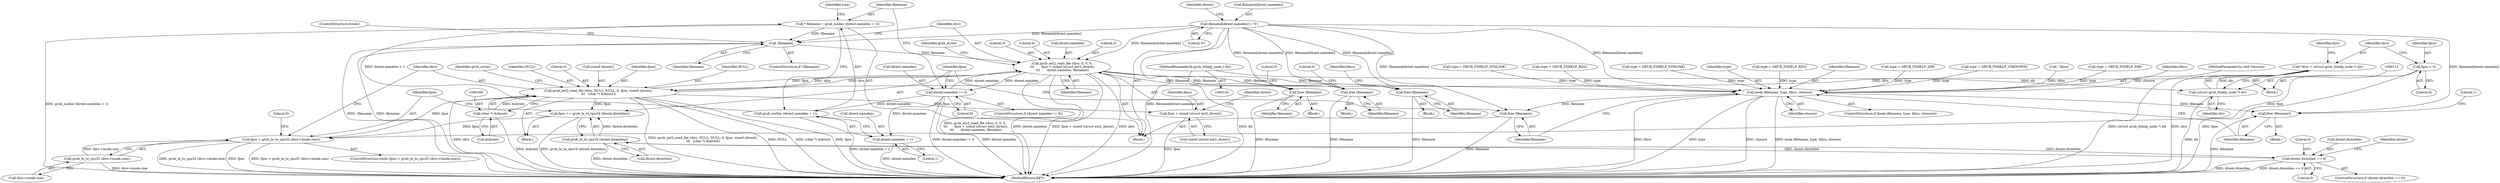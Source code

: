 digraph "0_radare2_796dd28aaa6b9fa76d99c42c4d5ff8b257cc2191_0@API" {
"1000183" [label="(Call,* filename = grub_malloc (dirent.namelen + 1))"];
"1000185" [label="(Call,grub_malloc (dirent.namelen + 1))"];
"1000176" [label="(Call,dirent.namelen != 0)"];
"1000201" [label="(Call,grub_ext2_read_file (diro, 0, 0, 0,\n \t\t\t       fpos + sizeof (struct ext2_dirent),\n \t\t\t       dirent.namelen, filename))"];
"1000151" [label="(Call,grub_ext2_read_file (diro, NULL, NULL, 0, fpos, sizeof (dirent),\n\t\t\t   (char *) &dirent))"];
"1000112" [label="(Call,*diro = (struct grub_fshelp_node *) dir)"];
"1000114" [label="(Call,(struct grub_fshelp_node *) dir)"];
"1000103" [label="(MethodParameterIn,grub_fshelp_node_t dir)"];
"1000141" [label="(Call,fpos < grub_le_to_cpu32 (diro->inode.size))"];
"1000382" [label="(Call,fpos += grub_le_to_cpu16 (dirent.direntlen))"];
"1000384" [label="(Call,grub_le_to_cpu16 (dirent.direntlen))"];
"1000168" [label="(Call,dirent.direntlen == 0)"];
"1000108" [label="(Call,fpos = 0)"];
"1000143" [label="(Call,grub_le_to_cpu32 (diro->inode.size))"];
"1000159" [label="(Call,(char *) &dirent)"];
"1000249" [label="(Call,filename[dirent.namelen] = '\0')"];
"1000197" [label="(Call,!filename)"];
"1000183" [label="(Call,* filename = grub_malloc (dirent.namelen + 1))"];
"1000206" [label="(Call,fpos + sizeof (struct ext2_dirent))"];
"1000186" [label="(Call,dirent.namelen + 1)"];
"1000217" [label="(Call,free (filename))"];
"1000230" [label="(Call,free (filename))"];
"1000314" [label="(Call,free (filename))"];
"1000370" [label="(Call,hook (filename, type, fdiro, closure))"];
"1000376" [label="(Call,free (filename))"];
"1000380" [label="(Call,free (filename))"];
"1000375" [label="(Block,)"];
"1000109" [label="(Identifier,fpos)"];
"1000174" [label="(Literal,0)"];
"1000155" [label="(Literal,0)"];
"1000259" [label="(Identifier,dirent)"];
"1000216" [label="(Block,)"];
"1000371" [label="(Identifier,filename)"];
"1000336" [label="(Call,type = GRUB_FSHELP_DIR)"];
"1000385" [label="(Call,dirent.direntlen)"];
"1000376" [label="(Call,free (filename))"];
"1000213" [label="(Identifier,filename)"];
"1000196" [label="(ControlStructure,if (!filename))"];
"1000211" [label="(Identifier,dirent)"];
"1000370" [label="(Call,hook (filename, type, fdiro, closure))"];
"1000317" [label="(Identifier,fdiro)"];
"1000197" [label="(Call,!filename)"];
"1000389" [label="(Literal,0)"];
"1000143" [label="(Call,grub_le_to_cpu32 (diro->inode.size))"];
"1000193" [label="(Call,type = GRUB_FSHELP_UNKNOWN)"];
"1000227" [label="(Call,! fdiro)"];
"1000220" [label="(Literal,0)"];
"1000140" [label="(ControlStructure,while (fpos < grub_le_to_cpu32 (diro->inode.size)))"];
"1000250" [label="(Call,filename[dirent.namelen])"];
"1000218" [label="(Identifier,filename)"];
"1000383" [label="(Identifier,fpos)"];
"1000151" [label="(Call,grub_ext2_read_file (diro, NULL, NULL, 0, fpos, sizeof (dirent),\n\t\t\t   (char *) &dirent))"];
"1000255" [label="(Literal,'\0')"];
"1000208" [label="(Call,sizeof (struct ext2_dirent))"];
"1000206" [label="(Call,fpos + sizeof (struct ext2_dirent))"];
"1000190" [label="(Literal,1)"];
"1000120" [label="(Identifier,diro)"];
"1000169" [label="(Call,dirent.direntlen)"];
"1000274" [label="(Call,type = GRUB_FSHELP_DIR)"];
"1000198" [label="(Identifier,filename)"];
"1000167" [label="(ControlStructure,if (dirent.direntlen == 0))"];
"1000203" [label="(Literal,0)"];
"1000373" [label="(Identifier,fdiro)"];
"1000116" [label="(Identifier,dir)"];
"1000314" [label="(Call,free (filename))"];
"1000181" [label="(Block,)"];
"1000110" [label="(Literal,0)"];
"1000105" [label="(MethodParameterIn,void *closure)"];
"1000382" [label="(Call,fpos += grub_le_to_cpu16 (dirent.direntlen))"];
"1000380" [label="(Call,free (filename))"];
"1000284" [label="(Call,type = GRUB_FSHELP_SYMLINK)"];
"1000177" [label="(Call,dirent.namelen)"];
"1000180" [label="(Literal,0)"];
"1000142" [label="(Identifier,fpos)"];
"1000153" [label="(Identifier,NULL)"];
"1000184" [label="(Identifier,filename)"];
"1000113" [label="(Identifier,diro)"];
"1000230" [label="(Call,free (filename))"];
"1000187" [label="(Call,dirent.namelen)"];
"1000215" [label="(Identifier,grub_errno)"];
"1000152" [label="(Identifier,diro)"];
"1000313" [label="(Block,)"];
"1000366" [label="(Call,type = GRUB_FSHELP_REG)"];
"1000141" [label="(Call,fpos < grub_le_to_cpu32 (diro->inode.size))"];
"1000114" [label="(Call,(struct grub_fshelp_node *) dir)"];
"1000229" [label="(Block,)"];
"1000103" [label="(MethodParameterIn,grub_fshelp_node_t dir)"];
"1000390" [label="(MethodReturn,RET)"];
"1000205" [label="(Literal,0)"];
"1000112" [label="(Call,*diro = (struct grub_fshelp_node *) dir)"];
"1000161" [label="(Call,&dirent)"];
"1000374" [label="(Identifier,closure)"];
"1000351" [label="(Call,type = GRUB_FSHELP_SYMLINK)"];
"1000249" [label="(Call,filename[dirent.namelen] = '\0')"];
"1000315" [label="(Identifier,filename)"];
"1000233" [label="(Literal,0)"];
"1000156" [label="(Identifier,fpos)"];
"1000372" [label="(Identifier,type)"];
"1000172" [label="(Literal,0)"];
"1000202" [label="(Identifier,diro)"];
"1000217" [label="(Call,free (filename))"];
"1000185" [label="(Call,grub_malloc (dirent.namelen + 1))"];
"1000207" [label="(Identifier,fpos)"];
"1000381" [label="(Identifier,filename)"];
"1000379" [label="(Literal,1)"];
"1000194" [label="(Identifier,type)"];
"1000294" [label="(Call,type = GRUB_FSHELP_REG)"];
"1000178" [label="(Identifier,dirent)"];
"1000231" [label="(Identifier,filename)"];
"1000175" [label="(ControlStructure,if (dirent.namelen != 0))"];
"1000204" [label="(Literal,0)"];
"1000186" [label="(Call,dirent.namelen + 1)"];
"1000144" [label="(Call,diro->inode.size)"];
"1000201" [label="(Call,grub_ext2_read_file (diro, 0, 0, 0,\n \t\t\t       fpos + sizeof (struct ext2_dirent),\n \t\t\t       dirent.namelen, filename))"];
"1000176" [label="(Call,dirent.namelen != 0)"];
"1000210" [label="(Call,dirent.namelen)"];
"1000157" [label="(Call,sizeof (dirent))"];
"1000106" [label="(Block,)"];
"1000159" [label="(Call,(char *) &dirent)"];
"1000377" [label="(Identifier,filename)"];
"1000154" [label="(Identifier,NULL)"];
"1000149" [label="(Block,)"];
"1000168" [label="(Call,dirent.direntlen == 0)"];
"1000164" [label="(Identifier,grub_errno)"];
"1000369" [label="(ControlStructure,if (hook (filename, type, fdiro, closure)))"];
"1000200" [label="(ControlStructure,break;)"];
"1000183" [label="(Call,* filename = grub_malloc (dirent.namelen + 1))"];
"1000384" [label="(Call,grub_le_to_cpu16 (dirent.direntlen))"];
"1000108" [label="(Call,fpos = 0)"];
"1000183" -> "1000181"  [label="AST: "];
"1000183" -> "1000185"  [label="CFG: "];
"1000184" -> "1000183"  [label="AST: "];
"1000185" -> "1000183"  [label="AST: "];
"1000194" -> "1000183"  [label="CFG: "];
"1000183" -> "1000390"  [label="DDG: grub_malloc (dirent.namelen + 1)"];
"1000185" -> "1000183"  [label="DDG: dirent.namelen + 1"];
"1000183" -> "1000197"  [label="DDG: filename"];
"1000185" -> "1000186"  [label="CFG: "];
"1000186" -> "1000185"  [label="AST: "];
"1000185" -> "1000390"  [label="DDG: dirent.namelen + 1"];
"1000176" -> "1000185"  [label="DDG: dirent.namelen"];
"1000176" -> "1000175"  [label="AST: "];
"1000176" -> "1000180"  [label="CFG: "];
"1000177" -> "1000176"  [label="AST: "];
"1000180" -> "1000176"  [label="AST: "];
"1000184" -> "1000176"  [label="CFG: "];
"1000383" -> "1000176"  [label="CFG: "];
"1000176" -> "1000390"  [label="DDG: dirent.namelen != 0"];
"1000176" -> "1000390"  [label="DDG: dirent.namelen"];
"1000201" -> "1000176"  [label="DDG: dirent.namelen"];
"1000176" -> "1000186"  [label="DDG: dirent.namelen"];
"1000176" -> "1000201"  [label="DDG: dirent.namelen"];
"1000201" -> "1000181"  [label="AST: "];
"1000201" -> "1000213"  [label="CFG: "];
"1000202" -> "1000201"  [label="AST: "];
"1000203" -> "1000201"  [label="AST: "];
"1000204" -> "1000201"  [label="AST: "];
"1000205" -> "1000201"  [label="AST: "];
"1000206" -> "1000201"  [label="AST: "];
"1000210" -> "1000201"  [label="AST: "];
"1000213" -> "1000201"  [label="AST: "];
"1000215" -> "1000201"  [label="CFG: "];
"1000201" -> "1000390"  [label="DDG: grub_ext2_read_file (diro, 0, 0, 0,\n \t\t\t       fpos + sizeof (struct ext2_dirent),\n \t\t\t       dirent.namelen, filename)"];
"1000201" -> "1000390"  [label="DDG: dirent.namelen"];
"1000201" -> "1000390"  [label="DDG: fpos + sizeof (struct ext2_dirent)"];
"1000201" -> "1000390"  [label="DDG: diro"];
"1000201" -> "1000151"  [label="DDG: diro"];
"1000151" -> "1000201"  [label="DDG: diro"];
"1000151" -> "1000201"  [label="DDG: fpos"];
"1000249" -> "1000201"  [label="DDG: filename[dirent.namelen]"];
"1000197" -> "1000201"  [label="DDG: filename"];
"1000201" -> "1000217"  [label="DDG: filename"];
"1000201" -> "1000230"  [label="DDG: filename"];
"1000201" -> "1000314"  [label="DDG: filename"];
"1000201" -> "1000370"  [label="DDG: filename"];
"1000151" -> "1000149"  [label="AST: "];
"1000151" -> "1000159"  [label="CFG: "];
"1000152" -> "1000151"  [label="AST: "];
"1000153" -> "1000151"  [label="AST: "];
"1000154" -> "1000151"  [label="AST: "];
"1000155" -> "1000151"  [label="AST: "];
"1000156" -> "1000151"  [label="AST: "];
"1000157" -> "1000151"  [label="AST: "];
"1000159" -> "1000151"  [label="AST: "];
"1000164" -> "1000151"  [label="CFG: "];
"1000151" -> "1000390"  [label="DDG: NULL"];
"1000151" -> "1000390"  [label="DDG: (char *) &dirent"];
"1000151" -> "1000390"  [label="DDG: grub_ext2_read_file (diro, NULL, NULL, 0, fpos, sizeof (dirent),\n\t\t\t   (char *) &dirent)"];
"1000151" -> "1000390"  [label="DDG: diro"];
"1000151" -> "1000390"  [label="DDG: fpos"];
"1000112" -> "1000151"  [label="DDG: diro"];
"1000141" -> "1000151"  [label="DDG: fpos"];
"1000159" -> "1000151"  [label="DDG: &dirent"];
"1000151" -> "1000206"  [label="DDG: fpos"];
"1000151" -> "1000382"  [label="DDG: fpos"];
"1000112" -> "1000106"  [label="AST: "];
"1000112" -> "1000114"  [label="CFG: "];
"1000113" -> "1000112"  [label="AST: "];
"1000114" -> "1000112"  [label="AST: "];
"1000120" -> "1000112"  [label="CFG: "];
"1000112" -> "1000390"  [label="DDG: (struct grub_fshelp_node *) dir"];
"1000112" -> "1000390"  [label="DDG: diro"];
"1000114" -> "1000112"  [label="DDG: dir"];
"1000114" -> "1000116"  [label="CFG: "];
"1000115" -> "1000114"  [label="AST: "];
"1000116" -> "1000114"  [label="AST: "];
"1000114" -> "1000390"  [label="DDG: dir"];
"1000103" -> "1000114"  [label="DDG: dir"];
"1000103" -> "1000102"  [label="AST: "];
"1000103" -> "1000390"  [label="DDG: dir"];
"1000141" -> "1000140"  [label="AST: "];
"1000141" -> "1000143"  [label="CFG: "];
"1000142" -> "1000141"  [label="AST: "];
"1000143" -> "1000141"  [label="AST: "];
"1000152" -> "1000141"  [label="CFG: "];
"1000389" -> "1000141"  [label="CFG: "];
"1000141" -> "1000390"  [label="DDG: fpos"];
"1000141" -> "1000390"  [label="DDG: fpos < grub_le_to_cpu32 (diro->inode.size)"];
"1000141" -> "1000390"  [label="DDG: grub_le_to_cpu32 (diro->inode.size)"];
"1000382" -> "1000141"  [label="DDG: fpos"];
"1000108" -> "1000141"  [label="DDG: fpos"];
"1000143" -> "1000141"  [label="DDG: diro->inode.size"];
"1000382" -> "1000149"  [label="AST: "];
"1000382" -> "1000384"  [label="CFG: "];
"1000383" -> "1000382"  [label="AST: "];
"1000384" -> "1000382"  [label="AST: "];
"1000142" -> "1000382"  [label="CFG: "];
"1000382" -> "1000390"  [label="DDG: grub_le_to_cpu16 (dirent.direntlen)"];
"1000384" -> "1000382"  [label="DDG: dirent.direntlen"];
"1000384" -> "1000385"  [label="CFG: "];
"1000385" -> "1000384"  [label="AST: "];
"1000384" -> "1000390"  [label="DDG: dirent.direntlen"];
"1000384" -> "1000168"  [label="DDG: dirent.direntlen"];
"1000168" -> "1000384"  [label="DDG: dirent.direntlen"];
"1000168" -> "1000167"  [label="AST: "];
"1000168" -> "1000172"  [label="CFG: "];
"1000169" -> "1000168"  [label="AST: "];
"1000172" -> "1000168"  [label="AST: "];
"1000174" -> "1000168"  [label="CFG: "];
"1000178" -> "1000168"  [label="CFG: "];
"1000168" -> "1000390"  [label="DDG: dirent.direntlen == 0"];
"1000168" -> "1000390"  [label="DDG: dirent.direntlen"];
"1000108" -> "1000106"  [label="AST: "];
"1000108" -> "1000110"  [label="CFG: "];
"1000109" -> "1000108"  [label="AST: "];
"1000110" -> "1000108"  [label="AST: "];
"1000113" -> "1000108"  [label="CFG: "];
"1000108" -> "1000390"  [label="DDG: fpos"];
"1000143" -> "1000144"  [label="CFG: "];
"1000144" -> "1000143"  [label="AST: "];
"1000143" -> "1000390"  [label="DDG: diro->inode.size"];
"1000159" -> "1000161"  [label="CFG: "];
"1000160" -> "1000159"  [label="AST: "];
"1000161" -> "1000159"  [label="AST: "];
"1000159" -> "1000390"  [label="DDG: &dirent"];
"1000249" -> "1000181"  [label="AST: "];
"1000249" -> "1000255"  [label="CFG: "];
"1000250" -> "1000249"  [label="AST: "];
"1000255" -> "1000249"  [label="AST: "];
"1000259" -> "1000249"  [label="CFG: "];
"1000249" -> "1000390"  [label="DDG: filename[dirent.namelen]"];
"1000249" -> "1000197"  [label="DDG: filename[dirent.namelen]"];
"1000249" -> "1000217"  [label="DDG: filename[dirent.namelen]"];
"1000249" -> "1000230"  [label="DDG: filename[dirent.namelen]"];
"1000249" -> "1000314"  [label="DDG: filename[dirent.namelen]"];
"1000249" -> "1000370"  [label="DDG: filename[dirent.namelen]"];
"1000249" -> "1000376"  [label="DDG: filename[dirent.namelen]"];
"1000249" -> "1000380"  [label="DDG: filename[dirent.namelen]"];
"1000197" -> "1000196"  [label="AST: "];
"1000197" -> "1000198"  [label="CFG: "];
"1000198" -> "1000197"  [label="AST: "];
"1000200" -> "1000197"  [label="CFG: "];
"1000202" -> "1000197"  [label="CFG: "];
"1000197" -> "1000390"  [label="DDG: !filename"];
"1000197" -> "1000390"  [label="DDG: filename"];
"1000206" -> "1000208"  [label="CFG: "];
"1000207" -> "1000206"  [label="AST: "];
"1000208" -> "1000206"  [label="AST: "];
"1000211" -> "1000206"  [label="CFG: "];
"1000206" -> "1000390"  [label="DDG: fpos"];
"1000186" -> "1000190"  [label="CFG: "];
"1000187" -> "1000186"  [label="AST: "];
"1000190" -> "1000186"  [label="AST: "];
"1000186" -> "1000390"  [label="DDG: dirent.namelen"];
"1000217" -> "1000216"  [label="AST: "];
"1000217" -> "1000218"  [label="CFG: "];
"1000218" -> "1000217"  [label="AST: "];
"1000220" -> "1000217"  [label="CFG: "];
"1000217" -> "1000390"  [label="DDG: filename"];
"1000230" -> "1000229"  [label="AST: "];
"1000230" -> "1000231"  [label="CFG: "];
"1000231" -> "1000230"  [label="AST: "];
"1000233" -> "1000230"  [label="CFG: "];
"1000230" -> "1000390"  [label="DDG: filename"];
"1000314" -> "1000313"  [label="AST: "];
"1000314" -> "1000315"  [label="CFG: "];
"1000315" -> "1000314"  [label="AST: "];
"1000317" -> "1000314"  [label="CFG: "];
"1000314" -> "1000390"  [label="DDG: filename"];
"1000370" -> "1000369"  [label="AST: "];
"1000370" -> "1000374"  [label="CFG: "];
"1000371" -> "1000370"  [label="AST: "];
"1000372" -> "1000370"  [label="AST: "];
"1000373" -> "1000370"  [label="AST: "];
"1000374" -> "1000370"  [label="AST: "];
"1000377" -> "1000370"  [label="CFG: "];
"1000381" -> "1000370"  [label="CFG: "];
"1000370" -> "1000390"  [label="DDG: hook (filename, type, fdiro, closure)"];
"1000370" -> "1000390"  [label="DDG: fdiro"];
"1000370" -> "1000390"  [label="DDG: type"];
"1000370" -> "1000390"  [label="DDG: closure"];
"1000193" -> "1000370"  [label="DDG: type"];
"1000284" -> "1000370"  [label="DDG: type"];
"1000274" -> "1000370"  [label="DDG: type"];
"1000366" -> "1000370"  [label="DDG: type"];
"1000294" -> "1000370"  [label="DDG: type"];
"1000351" -> "1000370"  [label="DDG: type"];
"1000336" -> "1000370"  [label="DDG: type"];
"1000227" -> "1000370"  [label="DDG: fdiro"];
"1000105" -> "1000370"  [label="DDG: closure"];
"1000370" -> "1000376"  [label="DDG: filename"];
"1000370" -> "1000380"  [label="DDG: filename"];
"1000376" -> "1000375"  [label="AST: "];
"1000376" -> "1000377"  [label="CFG: "];
"1000377" -> "1000376"  [label="AST: "];
"1000379" -> "1000376"  [label="CFG: "];
"1000376" -> "1000390"  [label="DDG: filename"];
"1000380" -> "1000181"  [label="AST: "];
"1000380" -> "1000381"  [label="CFG: "];
"1000381" -> "1000380"  [label="AST: "];
"1000383" -> "1000380"  [label="CFG: "];
"1000380" -> "1000390"  [label="DDG: filename"];
}
